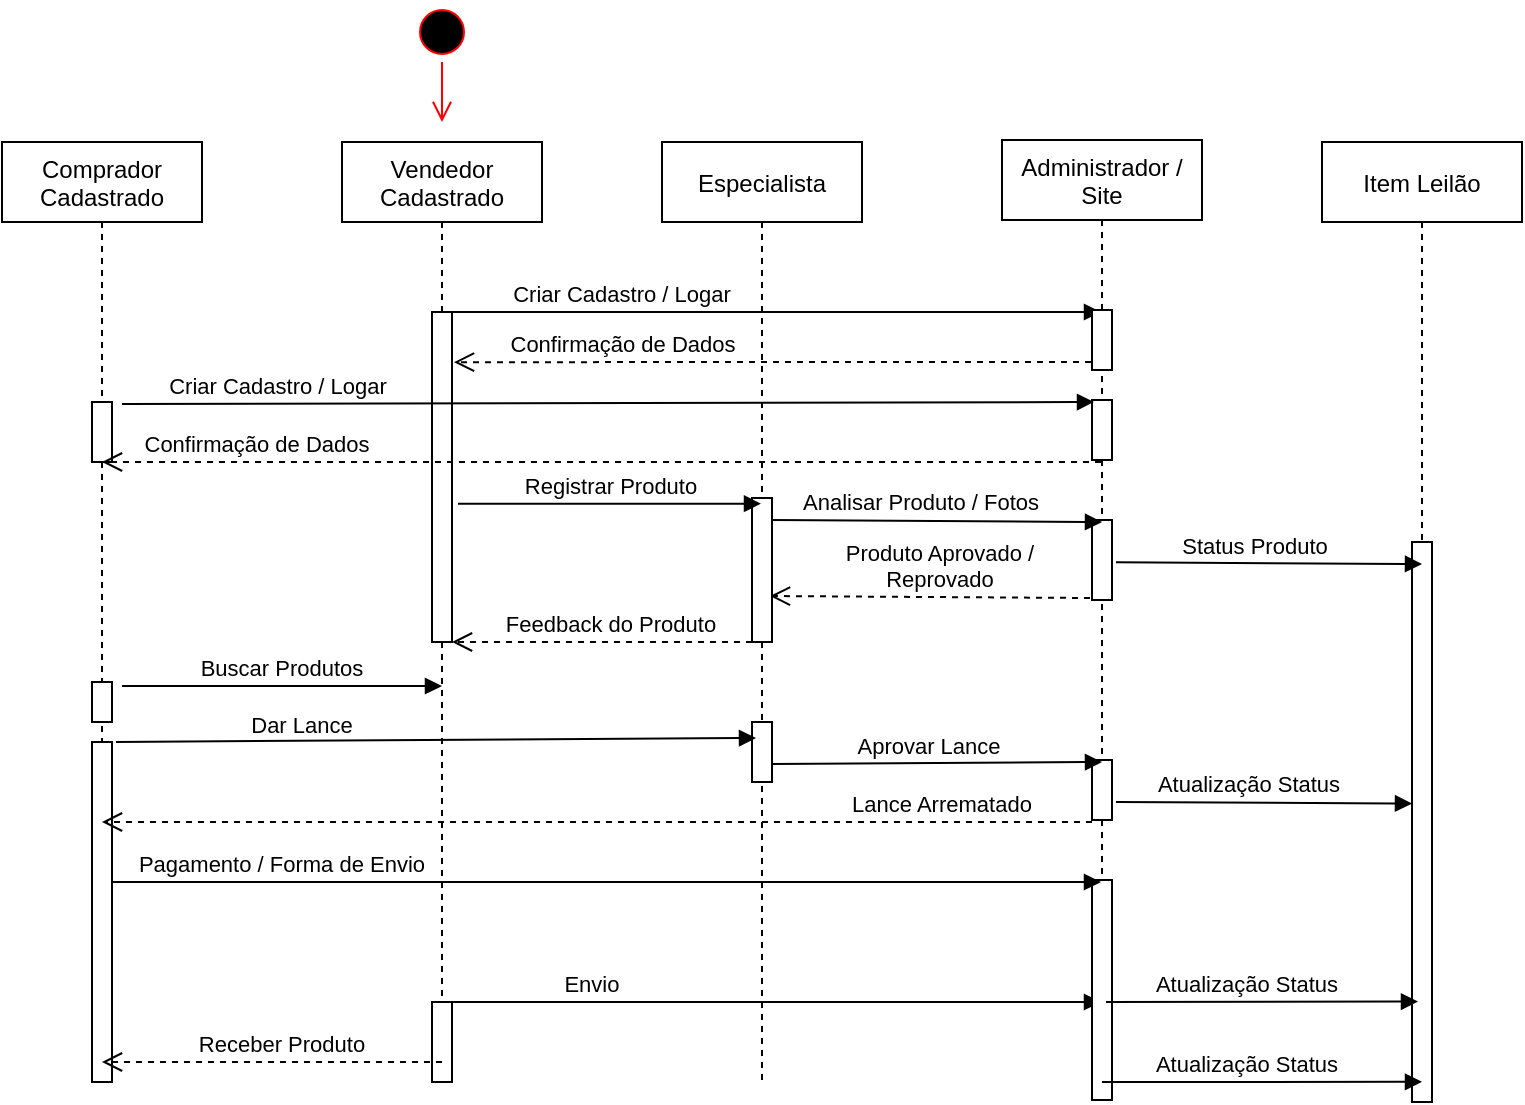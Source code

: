 <mxfile version="20.4.0" type="github">
  <diagram id="kgpKYQtTHZ0yAKxKKP6v" name="Page-1">
    <mxGraphModel dx="1413" dy="794" grid="1" gridSize="10" guides="1" tooltips="1" connect="1" arrows="1" fold="1" page="1" pageScale="1" pageWidth="850" pageHeight="1100" math="0" shadow="0">
      <root>
        <mxCell id="0" />
        <mxCell id="1" parent="0" />
        <mxCell id="3nuBFxr9cyL0pnOWT2aG-1" value="Comprador&#xa;Cadastrado" style="shape=umlLifeline;perimeter=lifelinePerimeter;container=1;collapsible=0;recursiveResize=0;rounded=0;shadow=0;strokeWidth=1;" parent="1" vertex="1">
          <mxGeometry x="50" y="80" width="100" height="470" as="geometry" />
        </mxCell>
        <mxCell id="3nuBFxr9cyL0pnOWT2aG-2" value="" style="points=[];perimeter=orthogonalPerimeter;rounded=0;shadow=0;strokeWidth=1;" parent="3nuBFxr9cyL0pnOWT2aG-1" vertex="1">
          <mxGeometry x="45" y="130" width="10" height="30" as="geometry" />
        </mxCell>
        <mxCell id="UxvHhi9mB5L6F9WSCHQR-36" value="" style="points=[];perimeter=orthogonalPerimeter;rounded=0;shadow=0;strokeWidth=1;" vertex="1" parent="3nuBFxr9cyL0pnOWT2aG-1">
          <mxGeometry x="45" y="270" width="10" height="20" as="geometry" />
        </mxCell>
        <mxCell id="UxvHhi9mB5L6F9WSCHQR-50" value="" style="points=[];perimeter=orthogonalPerimeter;rounded=0;shadow=0;strokeWidth=1;" vertex="1" parent="3nuBFxr9cyL0pnOWT2aG-1">
          <mxGeometry x="45" y="300" width="10" height="170" as="geometry" />
        </mxCell>
        <mxCell id="3nuBFxr9cyL0pnOWT2aG-5" value="Vendedor&#xa;Cadastrado" style="shape=umlLifeline;perimeter=lifelinePerimeter;container=1;collapsible=0;recursiveResize=0;rounded=0;shadow=0;strokeWidth=1;" parent="1" vertex="1">
          <mxGeometry x="220" y="80" width="100" height="470" as="geometry" />
        </mxCell>
        <mxCell id="3nuBFxr9cyL0pnOWT2aG-6" value="" style="points=[];perimeter=orthogonalPerimeter;rounded=0;shadow=0;strokeWidth=1;" parent="3nuBFxr9cyL0pnOWT2aG-5" vertex="1">
          <mxGeometry x="45" y="85" width="10" height="165" as="geometry" />
        </mxCell>
        <mxCell id="UxvHhi9mB5L6F9WSCHQR-11" value="Criar Cadastro / Logar" style="verticalAlign=bottom;endArrow=block;shadow=0;strokeWidth=1;" edge="1" parent="3nuBFxr9cyL0pnOWT2aG-5">
          <mxGeometry x="-0.476" relative="1" as="geometry">
            <mxPoint x="55" y="85.0" as="sourcePoint" />
            <mxPoint x="379.5" y="85.0" as="targetPoint" />
            <mxPoint as="offset" />
          </mxGeometry>
        </mxCell>
        <mxCell id="3nuBFxr9cyL0pnOWT2aG-7" value="Produto Aprovado / &#xa;Reprovado" style="verticalAlign=bottom;endArrow=open;dashed=1;endSize=8;exitX=-0.1;exitY=0.975;shadow=0;strokeWidth=1;exitDx=0;exitDy=0;exitPerimeter=0;entryX=0.54;entryY=0.483;entryDx=0;entryDy=0;entryPerimeter=0;" parent="1" source="UxvHhi9mB5L6F9WSCHQR-32" target="UxvHhi9mB5L6F9WSCHQR-1" edge="1">
          <mxGeometry x="-0.063" relative="1" as="geometry">
            <mxPoint x="440" y="308" as="targetPoint" />
            <mxPoint as="offset" />
          </mxGeometry>
        </mxCell>
        <mxCell id="UxvHhi9mB5L6F9WSCHQR-1" value="Especialista" style="shape=umlLifeline;perimeter=lifelinePerimeter;container=1;collapsible=0;recursiveResize=0;rounded=0;shadow=0;strokeWidth=1;" vertex="1" parent="1">
          <mxGeometry x="380" y="80" width="100" height="470" as="geometry" />
        </mxCell>
        <mxCell id="UxvHhi9mB5L6F9WSCHQR-2" value="" style="points=[];perimeter=orthogonalPerimeter;rounded=0;shadow=0;strokeWidth=1;" vertex="1" parent="UxvHhi9mB5L6F9WSCHQR-1">
          <mxGeometry x="45" y="178" width="10" height="72" as="geometry" />
        </mxCell>
        <mxCell id="UxvHhi9mB5L6F9WSCHQR-39" value="" style="points=[];perimeter=orthogonalPerimeter;rounded=0;shadow=0;strokeWidth=1;" vertex="1" parent="UxvHhi9mB5L6F9WSCHQR-1">
          <mxGeometry x="45" y="290" width="10" height="30" as="geometry" />
        </mxCell>
        <mxCell id="UxvHhi9mB5L6F9WSCHQR-57" value="Envio " style="verticalAlign=bottom;endArrow=block;shadow=0;strokeWidth=1;exitX=1.2;exitY=0.733;exitDx=0;exitDy=0;exitPerimeter=0;" edge="1" parent="UxvHhi9mB5L6F9WSCHQR-1" target="UxvHhi9mB5L6F9WSCHQR-3">
          <mxGeometry x="-0.535" relative="1" as="geometry">
            <mxPoint x="-110" y="430" as="sourcePoint" />
            <mxPoint x="384.5" y="430" as="targetPoint" />
            <mxPoint as="offset" />
          </mxGeometry>
        </mxCell>
        <mxCell id="UxvHhi9mB5L6F9WSCHQR-3" value="Administrador / &#xa;Site" style="shape=umlLifeline;perimeter=lifelinePerimeter;container=1;collapsible=0;recursiveResize=0;rounded=0;shadow=0;strokeWidth=1;" vertex="1" parent="1">
          <mxGeometry x="550" y="79" width="100" height="480" as="geometry" />
        </mxCell>
        <mxCell id="UxvHhi9mB5L6F9WSCHQR-4" value="" style="points=[];perimeter=orthogonalPerimeter;rounded=0;shadow=0;strokeWidth=1;" vertex="1" parent="UxvHhi9mB5L6F9WSCHQR-3">
          <mxGeometry x="45" y="85" width="10" height="30" as="geometry" />
        </mxCell>
        <mxCell id="UxvHhi9mB5L6F9WSCHQR-19" value="" style="points=[];perimeter=orthogonalPerimeter;rounded=0;shadow=0;strokeWidth=1;" vertex="1" parent="UxvHhi9mB5L6F9WSCHQR-3">
          <mxGeometry x="45" y="130" width="10" height="30" as="geometry" />
        </mxCell>
        <mxCell id="UxvHhi9mB5L6F9WSCHQR-32" value="" style="points=[];perimeter=orthogonalPerimeter;rounded=0;shadow=0;strokeWidth=1;" vertex="1" parent="UxvHhi9mB5L6F9WSCHQR-3">
          <mxGeometry x="45" y="190" width="10" height="40" as="geometry" />
        </mxCell>
        <mxCell id="UxvHhi9mB5L6F9WSCHQR-16" value="" style="points=[];perimeter=orthogonalPerimeter;rounded=0;shadow=0;strokeWidth=1;" vertex="1" parent="UxvHhi9mB5L6F9WSCHQR-3">
          <mxGeometry x="45" y="310" width="10" height="30" as="geometry" />
        </mxCell>
        <mxCell id="UxvHhi9mB5L6F9WSCHQR-54" value="" style="points=[];perimeter=orthogonalPerimeter;rounded=0;shadow=0;strokeWidth=1;" vertex="1" parent="UxvHhi9mB5L6F9WSCHQR-3">
          <mxGeometry x="45" y="370" width="10" height="110" as="geometry" />
        </mxCell>
        <mxCell id="UxvHhi9mB5L6F9WSCHQR-5" value="Item Leilão" style="shape=umlLifeline;perimeter=lifelinePerimeter;container=1;collapsible=0;recursiveResize=0;rounded=0;shadow=0;strokeWidth=1;" vertex="1" parent="1">
          <mxGeometry x="710" y="80" width="100" height="480" as="geometry" />
        </mxCell>
        <mxCell id="UxvHhi9mB5L6F9WSCHQR-6" value="" style="points=[];perimeter=orthogonalPerimeter;rounded=0;shadow=0;strokeWidth=1;" vertex="1" parent="UxvHhi9mB5L6F9WSCHQR-5">
          <mxGeometry x="45" y="200" width="10" height="280" as="geometry" />
        </mxCell>
        <mxCell id="UxvHhi9mB5L6F9WSCHQR-15" value="Criar Cadastro / Logar" style="verticalAlign=bottom;endArrow=block;shadow=0;strokeWidth=1;entryX=0.1;entryY=0.133;entryDx=0;entryDy=0;entryPerimeter=0;" edge="1" parent="1">
          <mxGeometry x="-0.68" relative="1" as="geometry">
            <mxPoint x="110" y="211" as="sourcePoint" />
            <mxPoint x="596" y="209.99" as="targetPoint" />
            <mxPoint as="offset" />
          </mxGeometry>
        </mxCell>
        <mxCell id="UxvHhi9mB5L6F9WSCHQR-28" value="Confirmação de Dados" style="html=1;verticalAlign=bottom;endArrow=open;dashed=1;endSize=8;rounded=0;strokeWidth=1;jumpSize=5;entryX=1.1;entryY=0.152;entryDx=0;entryDy=0;entryPerimeter=0;" edge="1" parent="1" target="3nuBFxr9cyL0pnOWT2aG-6">
          <mxGeometry x="0.468" relative="1" as="geometry">
            <mxPoint x="594.5" y="190" as="sourcePoint" />
            <mxPoint x="280" y="190" as="targetPoint" />
            <mxPoint x="-1" as="offset" />
          </mxGeometry>
        </mxCell>
        <mxCell id="UxvHhi9mB5L6F9WSCHQR-29" value="Registrar Produto" style="html=1;verticalAlign=bottom;endArrow=block;rounded=0;strokeWidth=1;jumpSize=5;exitX=1.3;exitY=0.581;exitDx=0;exitDy=0;exitPerimeter=0;" edge="1" parent="1" source="3nuBFxr9cyL0pnOWT2aG-6" target="UxvHhi9mB5L6F9WSCHQR-1">
          <mxGeometry width="80" relative="1" as="geometry">
            <mxPoint x="380" y="290" as="sourcePoint" />
            <mxPoint x="410" y="261" as="targetPoint" />
          </mxGeometry>
        </mxCell>
        <mxCell id="UxvHhi9mB5L6F9WSCHQR-31" value="Analisar Produto / Fotos" style="html=1;verticalAlign=bottom;endArrow=block;rounded=0;strokeWidth=1;jumpSize=5;exitX=1;exitY=0.153;exitDx=0;exitDy=0;exitPerimeter=0;entryX=0.5;entryY=0.025;entryDx=0;entryDy=0;entryPerimeter=0;" edge="1" parent="1" source="UxvHhi9mB5L6F9WSCHQR-2" target="UxvHhi9mB5L6F9WSCHQR-32">
          <mxGeometry x="-0.1" width="80" relative="1" as="geometry">
            <mxPoint x="440" y="272" as="sourcePoint" />
            <mxPoint x="590" y="270" as="targetPoint" />
            <Array as="points" />
            <mxPoint as="offset" />
          </mxGeometry>
        </mxCell>
        <mxCell id="UxvHhi9mB5L6F9WSCHQR-33" value="Feedback do Produto" style="verticalAlign=bottom;endArrow=open;dashed=1;endSize=8;exitX=-0.1;exitY=0.975;shadow=0;strokeWidth=1;exitDx=0;exitDy=0;exitPerimeter=0;entryX=1;entryY=1;entryDx=0;entryDy=0;entryPerimeter=0;" edge="1" parent="1" target="3nuBFxr9cyL0pnOWT2aG-6">
          <mxGeometry x="-0.063" relative="1" as="geometry">
            <mxPoint x="280" y="330" as="targetPoint" />
            <mxPoint x="425" y="330.02" as="sourcePoint" />
            <mxPoint as="offset" />
          </mxGeometry>
        </mxCell>
        <mxCell id="UxvHhi9mB5L6F9WSCHQR-34" value="" style="ellipse;html=1;shape=startState;fillColor=#000000;strokeColor=#ff0000;" vertex="1" parent="1">
          <mxGeometry x="255" y="10" width="30" height="30" as="geometry" />
        </mxCell>
        <mxCell id="UxvHhi9mB5L6F9WSCHQR-35" value="" style="edgeStyle=orthogonalEdgeStyle;html=1;verticalAlign=bottom;endArrow=open;endSize=8;strokeColor=#ff0000;rounded=0;strokeWidth=1;jumpSize=5;" edge="1" source="UxvHhi9mB5L6F9WSCHQR-34" parent="1">
          <mxGeometry relative="1" as="geometry">
            <mxPoint x="270" y="70" as="targetPoint" />
          </mxGeometry>
        </mxCell>
        <mxCell id="UxvHhi9mB5L6F9WSCHQR-37" value="Buscar Produtos" style="verticalAlign=bottom;endArrow=block;shadow=0;strokeWidth=1;" edge="1" parent="1">
          <mxGeometry relative="1" as="geometry">
            <mxPoint x="110" y="352" as="sourcePoint" />
            <mxPoint x="270" y="352" as="targetPoint" />
            <mxPoint as="offset" />
          </mxGeometry>
        </mxCell>
        <mxCell id="UxvHhi9mB5L6F9WSCHQR-38" value="Dar Lance" style="verticalAlign=bottom;endArrow=block;shadow=0;strokeWidth=1;exitX=1.2;exitY=0.733;exitDx=0;exitDy=0;exitPerimeter=0;entryX=0.2;entryY=0.233;entryDx=0;entryDy=0;entryPerimeter=0;" edge="1" parent="1">
          <mxGeometry x="-0.419" y="-1" relative="1" as="geometry">
            <mxPoint x="107" y="379.99" as="sourcePoint" />
            <mxPoint x="427" y="377.99" as="targetPoint" />
            <mxPoint as="offset" />
          </mxGeometry>
        </mxCell>
        <mxCell id="UxvHhi9mB5L6F9WSCHQR-40" value="Aprovar Lance" style="html=1;verticalAlign=bottom;endArrow=block;rounded=0;strokeWidth=1;jumpSize=5;exitX=1;exitY=0.7;exitDx=0;exitDy=0;exitPerimeter=0;" edge="1" parent="1" source="UxvHhi9mB5L6F9WSCHQR-39">
          <mxGeometry x="-0.056" width="80" relative="1" as="geometry">
            <mxPoint x="440" y="390" as="sourcePoint" />
            <mxPoint x="600" y="390" as="targetPoint" />
            <Array as="points" />
            <mxPoint as="offset" />
          </mxGeometry>
        </mxCell>
        <mxCell id="UxvHhi9mB5L6F9WSCHQR-27" value="Confirmação de Dados" style="html=1;verticalAlign=bottom;endArrow=open;dashed=1;endSize=8;rounded=0;strokeWidth=1;jumpSize=5;" edge="1" parent="1" source="UxvHhi9mB5L6F9WSCHQR-3">
          <mxGeometry x="0.697" relative="1" as="geometry">
            <mxPoint x="185" y="240" as="sourcePoint" />
            <mxPoint x="100" y="240" as="targetPoint" />
            <mxPoint x="1" as="offset" />
          </mxGeometry>
        </mxCell>
        <mxCell id="UxvHhi9mB5L6F9WSCHQR-47" value="Status Produto" style="html=1;verticalAlign=bottom;endArrow=block;rounded=0;strokeWidth=1;jumpSize=5;" edge="1" parent="1">
          <mxGeometry x="-0.1" width="80" relative="1" as="geometry">
            <mxPoint x="607" y="290.16" as="sourcePoint" />
            <mxPoint x="760" y="291" as="targetPoint" />
            <Array as="points" />
            <mxPoint as="offset" />
          </mxGeometry>
        </mxCell>
        <mxCell id="UxvHhi9mB5L6F9WSCHQR-49" value="Atualização Status" style="html=1;verticalAlign=bottom;endArrow=block;rounded=0;strokeWidth=1;jumpSize=5;entryX=0;entryY=0.677;entryDx=0;entryDy=0;entryPerimeter=0;" edge="1" parent="1">
          <mxGeometry x="-0.1" width="80" relative="1" as="geometry">
            <mxPoint x="607" y="410.0" as="sourcePoint" />
            <mxPoint x="755" y="410.78" as="targetPoint" />
            <Array as="points" />
            <mxPoint as="offset" />
          </mxGeometry>
        </mxCell>
        <mxCell id="UxvHhi9mB5L6F9WSCHQR-51" value="Lance Arrematado" style="verticalAlign=bottom;endArrow=open;dashed=1;endSize=8;exitX=-0.1;exitY=0.975;shadow=0;strokeWidth=1;exitDx=0;exitDy=0;exitPerimeter=0;" edge="1" parent="1" target="3nuBFxr9cyL0pnOWT2aG-1">
          <mxGeometry x="-0.697" relative="1" as="geometry">
            <mxPoint x="430" y="420.19" as="targetPoint" />
            <mxPoint x="595" y="420" as="sourcePoint" />
            <mxPoint as="offset" />
          </mxGeometry>
        </mxCell>
        <mxCell id="UxvHhi9mB5L6F9WSCHQR-53" value="Pagamento / Forma de Envio" style="verticalAlign=bottom;endArrow=block;shadow=0;strokeWidth=1;exitX=1.2;exitY=0.733;exitDx=0;exitDy=0;exitPerimeter=0;" edge="1" parent="1" target="UxvHhi9mB5L6F9WSCHQR-3">
          <mxGeometry x="-0.656" relative="1" as="geometry">
            <mxPoint x="105" y="450.0" as="sourcePoint" />
            <mxPoint x="425" y="448" as="targetPoint" />
            <mxPoint as="offset" />
          </mxGeometry>
        </mxCell>
        <mxCell id="UxvHhi9mB5L6F9WSCHQR-56" value="" style="points=[];perimeter=orthogonalPerimeter;rounded=0;shadow=0;strokeWidth=1;" vertex="1" parent="1">
          <mxGeometry x="265" y="510" width="10" height="40" as="geometry" />
        </mxCell>
        <mxCell id="UxvHhi9mB5L6F9WSCHQR-58" value="Atualização Status" style="html=1;verticalAlign=bottom;endArrow=block;rounded=0;strokeWidth=1;jumpSize=5;entryX=0;entryY=0.677;entryDx=0;entryDy=0;entryPerimeter=0;exitX=0.52;exitY=0.979;exitDx=0;exitDy=0;exitPerimeter=0;" edge="1" parent="1">
          <mxGeometry x="-0.1" width="80" relative="1" as="geometry">
            <mxPoint x="602" y="509.949" as="sourcePoint" />
            <mxPoint x="758" y="509.78" as="targetPoint" />
            <Array as="points" />
            <mxPoint as="offset" />
          </mxGeometry>
        </mxCell>
        <mxCell id="UxvHhi9mB5L6F9WSCHQR-59" value="Receber Produto" style="verticalAlign=bottom;endArrow=open;dashed=1;endSize=8;shadow=0;strokeWidth=1;exitX=0.5;exitY=0.75;exitDx=0;exitDy=0;exitPerimeter=0;" edge="1" parent="1" source="UxvHhi9mB5L6F9WSCHQR-56">
          <mxGeometry x="-0.059" relative="1" as="geometry">
            <mxPoint x="100" y="540" as="targetPoint" />
            <mxPoint x="260" y="540" as="sourcePoint" />
            <mxPoint as="offset" />
          </mxGeometry>
        </mxCell>
        <mxCell id="UxvHhi9mB5L6F9WSCHQR-60" value="Atualização Status" style="html=1;verticalAlign=bottom;endArrow=block;rounded=0;strokeWidth=1;jumpSize=5;entryX=0.5;entryY=0.964;entryDx=0;entryDy=0;entryPerimeter=0;" edge="1" parent="1" target="UxvHhi9mB5L6F9WSCHQR-6">
          <mxGeometry x="-0.1" width="80" relative="1" as="geometry">
            <mxPoint x="600" y="550" as="sourcePoint" />
            <mxPoint x="750" y="550" as="targetPoint" />
            <Array as="points" />
            <mxPoint as="offset" />
          </mxGeometry>
        </mxCell>
      </root>
    </mxGraphModel>
  </diagram>
</mxfile>
